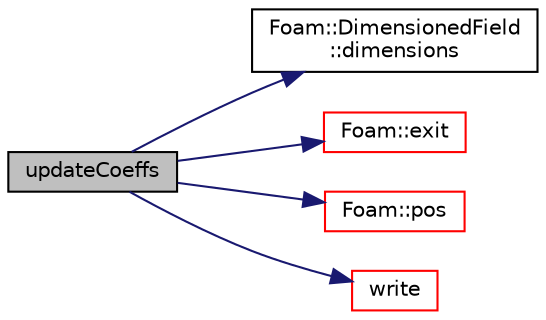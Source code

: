 digraph "updateCoeffs"
{
  bgcolor="transparent";
  edge [fontname="Helvetica",fontsize="10",labelfontname="Helvetica",labelfontsize="10"];
  node [fontname="Helvetica",fontsize="10",shape=record];
  rankdir="LR";
  Node116 [label="updateCoeffs",height=0.2,width=0.4,color="black", fillcolor="grey75", style="filled", fontcolor="black"];
  Node116 -> Node117 [color="midnightblue",fontsize="10",style="solid",fontname="Helvetica"];
  Node117 [label="Foam::DimensionedField\l::dimensions",height=0.2,width=0.4,color="black",URL="$a27497.html#a512673c2674ca2d38885f1bb5f6994fb",tooltip="Return dimensions. "];
  Node116 -> Node118 [color="midnightblue",fontsize="10",style="solid",fontname="Helvetica"];
  Node118 [label="Foam::exit",height=0.2,width=0.4,color="red",URL="$a21851.html#a06ca7250d8e89caf05243ec094843642"];
  Node116 -> Node167 [color="midnightblue",fontsize="10",style="solid",fontname="Helvetica"];
  Node167 [label="Foam::pos",height=0.2,width=0.4,color="red",URL="$a21851.html#a09a190b59f3d01b258bca0fa964a6212"];
  Node116 -> Node168 [color="midnightblue",fontsize="10",style="solid",fontname="Helvetica"];
  Node168 [label="write",height=0.2,width=0.4,color="red",URL="$a23021.html#a293fdfec8bdfbd5c3913ab4c9f3454ff",tooltip="Write. "];
}
